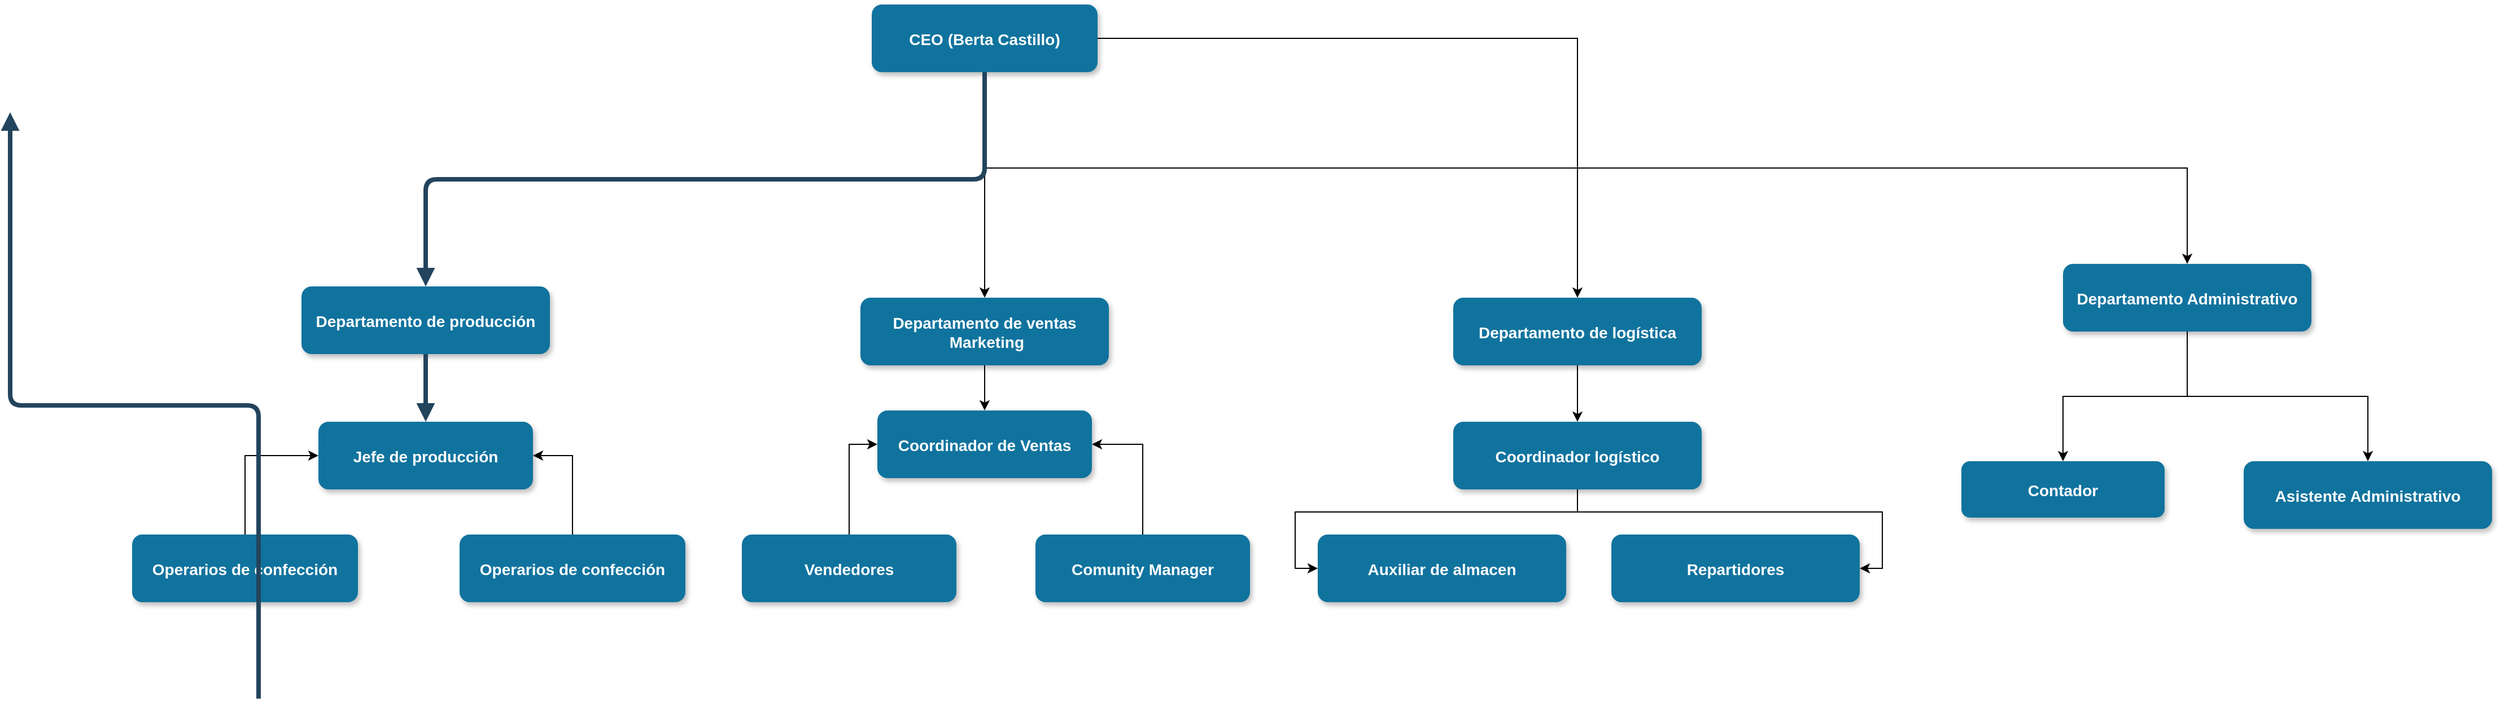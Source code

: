 <mxfile version="26.3.0">
  <diagram name="Page-1" id="97916047-d0de-89f5-080d-49f4d83e522f">
    <mxGraphModel dx="1489" dy="803" grid="1" gridSize="10" guides="1" tooltips="1" connect="1" arrows="1" fold="1" page="1" pageScale="1.5" pageWidth="1169" pageHeight="827" background="none" math="0" shadow="0">
      <root>
        <mxCell id="0" />
        <mxCell id="1" parent="0" />
        <mxCell id="UONUeq1JZ6-N2juaygmk-62" style="edgeStyle=orthogonalEdgeStyle;rounded=0;orthogonalLoop=1;jettySize=auto;html=1;" edge="1" parent="1" source="2" target="UONUeq1JZ6-N2juaygmk-61">
          <mxGeometry relative="1" as="geometry" />
        </mxCell>
        <mxCell id="UONUeq1JZ6-N2juaygmk-75" style="edgeStyle=orthogonalEdgeStyle;rounded=0;orthogonalLoop=1;jettySize=auto;html=1;exitX=1;exitY=0.5;exitDx=0;exitDy=0;entryX=0.5;entryY=0;entryDx=0;entryDy=0;" edge="1" parent="1" source="2" target="UONUeq1JZ6-N2juaygmk-71">
          <mxGeometry relative="1" as="geometry" />
        </mxCell>
        <mxCell id="UONUeq1JZ6-N2juaygmk-82" style="edgeStyle=orthogonalEdgeStyle;rounded=0;orthogonalLoop=1;jettySize=auto;html=1;exitX=0.5;exitY=1;exitDx=0;exitDy=0;" edge="1" parent="1" source="2" target="UONUeq1JZ6-N2juaygmk-79">
          <mxGeometry relative="1" as="geometry" />
        </mxCell>
        <mxCell id="2" value="CEO (Berta Castillo)" style="rounded=1;fillColor=#10739E;strokeColor=none;shadow=1;gradientColor=none;fontStyle=1;fontColor=#FFFFFF;fontSize=14;" parent="1" vertex="1">
          <mxGeometry x="925" y="70" width="200" height="60" as="geometry" />
        </mxCell>
        <mxCell id="3" value="Departamento de producción" style="rounded=1;fillColor=#10739E;strokeColor=none;shadow=1;gradientColor=none;fontStyle=1;fontColor=#FFFFFF;fontSize=14;" parent="1" vertex="1">
          <mxGeometry x="420" y="320" width="220" height="60" as="geometry" />
        </mxCell>
        <mxCell id="4" value="Jefe de producción" style="rounded=1;fillColor=#10739E;strokeColor=none;shadow=1;gradientColor=none;fontStyle=1;fontColor=#FFFFFF;fontSize=14;" parent="1" vertex="1">
          <mxGeometry x="435" y="440" width="190" height="60" as="geometry" />
        </mxCell>
        <mxCell id="UONUeq1JZ6-N2juaygmk-58" style="edgeStyle=orthogonalEdgeStyle;rounded=0;orthogonalLoop=1;jettySize=auto;html=1;entryX=0;entryY=0.5;entryDx=0;entryDy=0;" edge="1" parent="1" source="14" target="4">
          <mxGeometry relative="1" as="geometry" />
        </mxCell>
        <mxCell id="14" value="Operarios de confección" style="rounded=1;fillColor=#10739E;strokeColor=none;shadow=1;gradientColor=none;fontStyle=1;fontColor=#FFFFFF;fontSize=14;" parent="1" vertex="1">
          <mxGeometry x="270" y="540" width="200" height="60" as="geometry" />
        </mxCell>
        <mxCell id="29" value="" style="edgeStyle=elbowEdgeStyle;elbow=vertical;strokeWidth=4;endArrow=block;endFill=1;fontStyle=1;strokeColor=#23445D;" parent="1" source="2" target="3" edge="1">
          <mxGeometry x="22" y="165.5" width="100" height="100" as="geometry">
            <mxPoint x="22" y="265.5" as="sourcePoint" />
            <mxPoint x="122" y="165.5" as="targetPoint" />
          </mxGeometry>
        </mxCell>
        <mxCell id="31" value="" style="edgeStyle=elbowEdgeStyle;elbow=vertical;strokeWidth=4;endArrow=block;endFill=1;fontStyle=1;strokeColor=#23445D;" parent="1" source="3" target="4" edge="1">
          <mxGeometry x="22" y="165.5" width="100" height="100" as="geometry">
            <mxPoint x="22" y="265.5" as="sourcePoint" />
            <mxPoint x="122" y="165.5" as="targetPoint" />
          </mxGeometry>
        </mxCell>
        <mxCell id="38" value="" style="edgeStyle=elbowEdgeStyle;elbow=vertical;strokeWidth=4;endArrow=block;endFill=1;fontStyle=1;strokeColor=#23445D;" parent="1" target="9" edge="1">
          <mxGeometry x="62" y="165.5" width="100" height="100" as="geometry">
            <mxPoint x="382" y="685.5" as="sourcePoint" />
            <mxPoint x="162" y="165.5" as="targetPoint" />
          </mxGeometry>
        </mxCell>
        <mxCell id="UONUeq1JZ6-N2juaygmk-59" style="edgeStyle=orthogonalEdgeStyle;rounded=0;orthogonalLoop=1;jettySize=auto;html=1;entryX=1;entryY=0.5;entryDx=0;entryDy=0;" edge="1" parent="1" source="UONUeq1JZ6-N2juaygmk-57" target="4">
          <mxGeometry relative="1" as="geometry" />
        </mxCell>
        <mxCell id="UONUeq1JZ6-N2juaygmk-57" value="Operarios de confección" style="rounded=1;fillColor=#10739E;strokeColor=none;shadow=1;gradientColor=none;fontStyle=1;fontColor=#FFFFFF;fontSize=14;" vertex="1" parent="1">
          <mxGeometry x="560" y="540" width="200" height="60" as="geometry" />
        </mxCell>
        <mxCell id="UONUeq1JZ6-N2juaygmk-68" style="edgeStyle=orthogonalEdgeStyle;rounded=0;orthogonalLoop=1;jettySize=auto;html=1;entryX=0.5;entryY=0;entryDx=0;entryDy=0;" edge="1" parent="1" source="UONUeq1JZ6-N2juaygmk-61" target="UONUeq1JZ6-N2juaygmk-65">
          <mxGeometry relative="1" as="geometry" />
        </mxCell>
        <mxCell id="UONUeq1JZ6-N2juaygmk-61" value="Departamento de ventas&#xa; Marketing" style="rounded=1;fillColor=#10739E;strokeColor=none;shadow=1;gradientColor=none;fontStyle=1;fontColor=#FFFFFF;fontSize=14;" vertex="1" parent="1">
          <mxGeometry x="915" y="330" width="220" height="60" as="geometry" />
        </mxCell>
        <mxCell id="UONUeq1JZ6-N2juaygmk-65" value="Coordinador de Ventas" style="rounded=1;fillColor=#10739E;strokeColor=none;shadow=1;gradientColor=none;fontStyle=1;fontColor=#FFFFFF;fontSize=14;" vertex="1" parent="1">
          <mxGeometry x="930" y="430" width="190" height="60" as="geometry" />
        </mxCell>
        <mxCell id="UONUeq1JZ6-N2juaygmk-69" style="edgeStyle=orthogonalEdgeStyle;rounded=0;orthogonalLoop=1;jettySize=auto;html=1;exitX=0.5;exitY=0;exitDx=0;exitDy=0;entryX=0;entryY=0.5;entryDx=0;entryDy=0;" edge="1" parent="1" source="UONUeq1JZ6-N2juaygmk-66" target="UONUeq1JZ6-N2juaygmk-65">
          <mxGeometry relative="1" as="geometry" />
        </mxCell>
        <mxCell id="UONUeq1JZ6-N2juaygmk-66" value="Vendedores" style="rounded=1;fillColor=#10739E;strokeColor=none;shadow=1;gradientColor=none;fontStyle=1;fontColor=#FFFFFF;fontSize=14;" vertex="1" parent="1">
          <mxGeometry x="810" y="540" width="190" height="60" as="geometry" />
        </mxCell>
        <mxCell id="UONUeq1JZ6-N2juaygmk-70" style="edgeStyle=orthogonalEdgeStyle;rounded=0;orthogonalLoop=1;jettySize=auto;html=1;exitX=0.5;exitY=0;exitDx=0;exitDy=0;entryX=1;entryY=0.5;entryDx=0;entryDy=0;" edge="1" parent="1" source="UONUeq1JZ6-N2juaygmk-67" target="UONUeq1JZ6-N2juaygmk-65">
          <mxGeometry relative="1" as="geometry" />
        </mxCell>
        <mxCell id="UONUeq1JZ6-N2juaygmk-67" value="Comunity Manager" style="rounded=1;fillColor=#10739E;strokeColor=none;shadow=1;gradientColor=none;fontStyle=1;fontColor=#FFFFFF;fontSize=14;" vertex="1" parent="1">
          <mxGeometry x="1070" y="540" width="190" height="60" as="geometry" />
        </mxCell>
        <mxCell id="UONUeq1JZ6-N2juaygmk-76" style="edgeStyle=orthogonalEdgeStyle;rounded=0;orthogonalLoop=1;jettySize=auto;html=1;exitX=0.5;exitY=1;exitDx=0;exitDy=0;entryX=0.5;entryY=0;entryDx=0;entryDy=0;" edge="1" parent="1" source="UONUeq1JZ6-N2juaygmk-71" target="UONUeq1JZ6-N2juaygmk-72">
          <mxGeometry relative="1" as="geometry" />
        </mxCell>
        <mxCell id="UONUeq1JZ6-N2juaygmk-71" value="Departamento de logística" style="rounded=1;fillColor=#10739E;strokeColor=none;shadow=1;gradientColor=none;fontStyle=1;fontColor=#FFFFFF;fontSize=14;" vertex="1" parent="1">
          <mxGeometry x="1440" y="330" width="220" height="60" as="geometry" />
        </mxCell>
        <mxCell id="UONUeq1JZ6-N2juaygmk-77" style="edgeStyle=orthogonalEdgeStyle;rounded=0;orthogonalLoop=1;jettySize=auto;html=1;entryX=0;entryY=0.5;entryDx=0;entryDy=0;" edge="1" parent="1" source="UONUeq1JZ6-N2juaygmk-72" target="UONUeq1JZ6-N2juaygmk-73">
          <mxGeometry relative="1" as="geometry" />
        </mxCell>
        <mxCell id="UONUeq1JZ6-N2juaygmk-78" style="edgeStyle=orthogonalEdgeStyle;rounded=0;orthogonalLoop=1;jettySize=auto;html=1;entryX=1;entryY=0.5;entryDx=0;entryDy=0;" edge="1" parent="1" source="UONUeq1JZ6-N2juaygmk-72" target="UONUeq1JZ6-N2juaygmk-74">
          <mxGeometry relative="1" as="geometry" />
        </mxCell>
        <mxCell id="UONUeq1JZ6-N2juaygmk-72" value="Coordinador logístico" style="rounded=1;fillColor=#10739E;strokeColor=none;shadow=1;gradientColor=none;fontStyle=1;fontColor=#FFFFFF;fontSize=14;" vertex="1" parent="1">
          <mxGeometry x="1440" y="440" width="220" height="60" as="geometry" />
        </mxCell>
        <mxCell id="UONUeq1JZ6-N2juaygmk-73" value="Auxiliar de almacen" style="rounded=1;fillColor=#10739E;strokeColor=none;shadow=1;gradientColor=none;fontStyle=1;fontColor=#FFFFFF;fontSize=14;" vertex="1" parent="1">
          <mxGeometry x="1320" y="540" width="220" height="60" as="geometry" />
        </mxCell>
        <mxCell id="UONUeq1JZ6-N2juaygmk-74" value="Repartidores" style="rounded=1;fillColor=#10739E;strokeColor=none;shadow=1;gradientColor=none;fontStyle=1;fontColor=#FFFFFF;fontSize=14;" vertex="1" parent="1">
          <mxGeometry x="1580" y="540" width="220" height="60" as="geometry" />
        </mxCell>
        <mxCell id="UONUeq1JZ6-N2juaygmk-83" style="edgeStyle=orthogonalEdgeStyle;rounded=0;orthogonalLoop=1;jettySize=auto;html=1;entryX=0.5;entryY=0;entryDx=0;entryDy=0;" edge="1" parent="1" source="UONUeq1JZ6-N2juaygmk-79" target="UONUeq1JZ6-N2juaygmk-80">
          <mxGeometry relative="1" as="geometry" />
        </mxCell>
        <mxCell id="UONUeq1JZ6-N2juaygmk-85" style="edgeStyle=orthogonalEdgeStyle;rounded=0;orthogonalLoop=1;jettySize=auto;html=1;exitX=0.5;exitY=1;exitDx=0;exitDy=0;" edge="1" parent="1" source="UONUeq1JZ6-N2juaygmk-79" target="UONUeq1JZ6-N2juaygmk-81">
          <mxGeometry relative="1" as="geometry" />
        </mxCell>
        <mxCell id="UONUeq1JZ6-N2juaygmk-79" value="Departamento Administrativo" style="rounded=1;fillColor=#10739E;strokeColor=none;shadow=1;gradientColor=none;fontStyle=1;fontColor=#FFFFFF;fontSize=14;" vertex="1" parent="1">
          <mxGeometry x="1980" y="300" width="220" height="60" as="geometry" />
        </mxCell>
        <mxCell id="UONUeq1JZ6-N2juaygmk-80" value="Contador" style="rounded=1;fillColor=#10739E;strokeColor=none;shadow=1;gradientColor=none;fontStyle=1;fontColor=#FFFFFF;fontSize=14;" vertex="1" parent="1">
          <mxGeometry x="1890" y="475" width="180" height="50" as="geometry" />
        </mxCell>
        <mxCell id="UONUeq1JZ6-N2juaygmk-81" value="Asistente Administrativo" style="rounded=1;fillColor=#10739E;strokeColor=none;shadow=1;gradientColor=none;fontStyle=1;fontColor=#FFFFFF;fontSize=14;" vertex="1" parent="1">
          <mxGeometry x="2140" y="475" width="220" height="60" as="geometry" />
        </mxCell>
      </root>
    </mxGraphModel>
  </diagram>
</mxfile>
